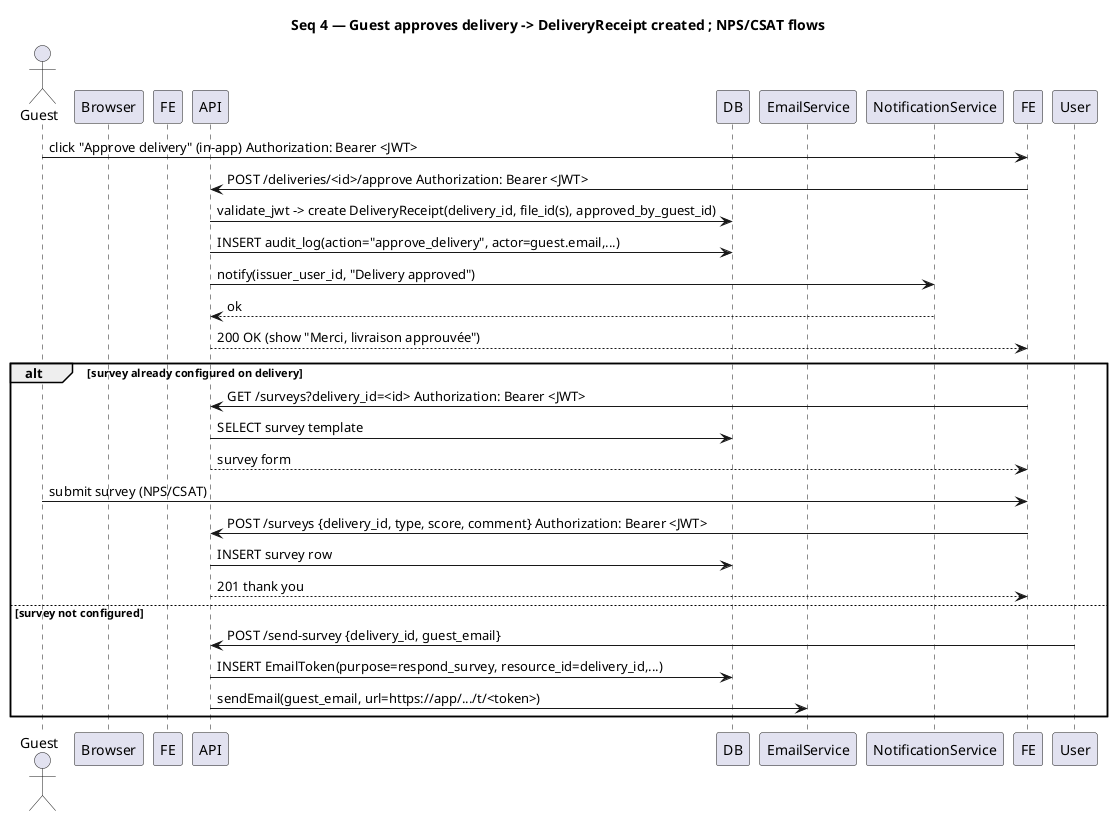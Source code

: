 @startuml
title Seq 4 — Guest approves delivery -> DeliveryReceipt created ; NPS/CSAT flows

actor Guest
participant Browser
participant FE as FrontendApp
participant API
participant DB
participant EmailService
participant NotificationService

' Approval path
Guest -> FE : click "Approve delivery" (in-app) Authorization: Bearer <JWT>
FE -> API : POST /deliveries/<id>/approve Authorization: Bearer <JWT>
API -> DB : validate_jwt -> create DeliveryReceipt(delivery_id, file_id(s), approved_by_guest_id)
API -> DB : INSERT audit_log(action="approve_delivery", actor=guest.email,...)
API -> NotificationService : notify(issuer_user_id, "Delivery approved")
NotificationService --> API : ok
API --> FE : 200 OK (show "Merci, livraison approuvée")

' NPS/CSAT immediate (if survey configured for delivery)
alt survey already configured on delivery
  FE -> API : GET /surveys?delivery_id=<id> Authorization: Bearer <JWT>
  API -> DB : SELECT survey template
  API --> FE : survey form
  Guest -> FE : submit survey (NPS/CSAT)
  FE -> API : POST /surveys {delivery_id, type, score, comment} Authorization: Bearer <JWT>
  API -> DB : INSERT survey row
  API --> FE : 201 thank you
else survey not configured
  note right: User can later create/send EmailToken for survey (same pattern as delivery link)
  ' Example: user triggers email_token for survey:
  User -> API : POST /send-survey {delivery_id, guest_email}
  API -> DB : INSERT EmailToken(purpose=respond_survey, resource_id=delivery_id,...)
  API -> EmailService : sendEmail(guest_email, url=https://app/.../t/<token>)
end

@enduml
